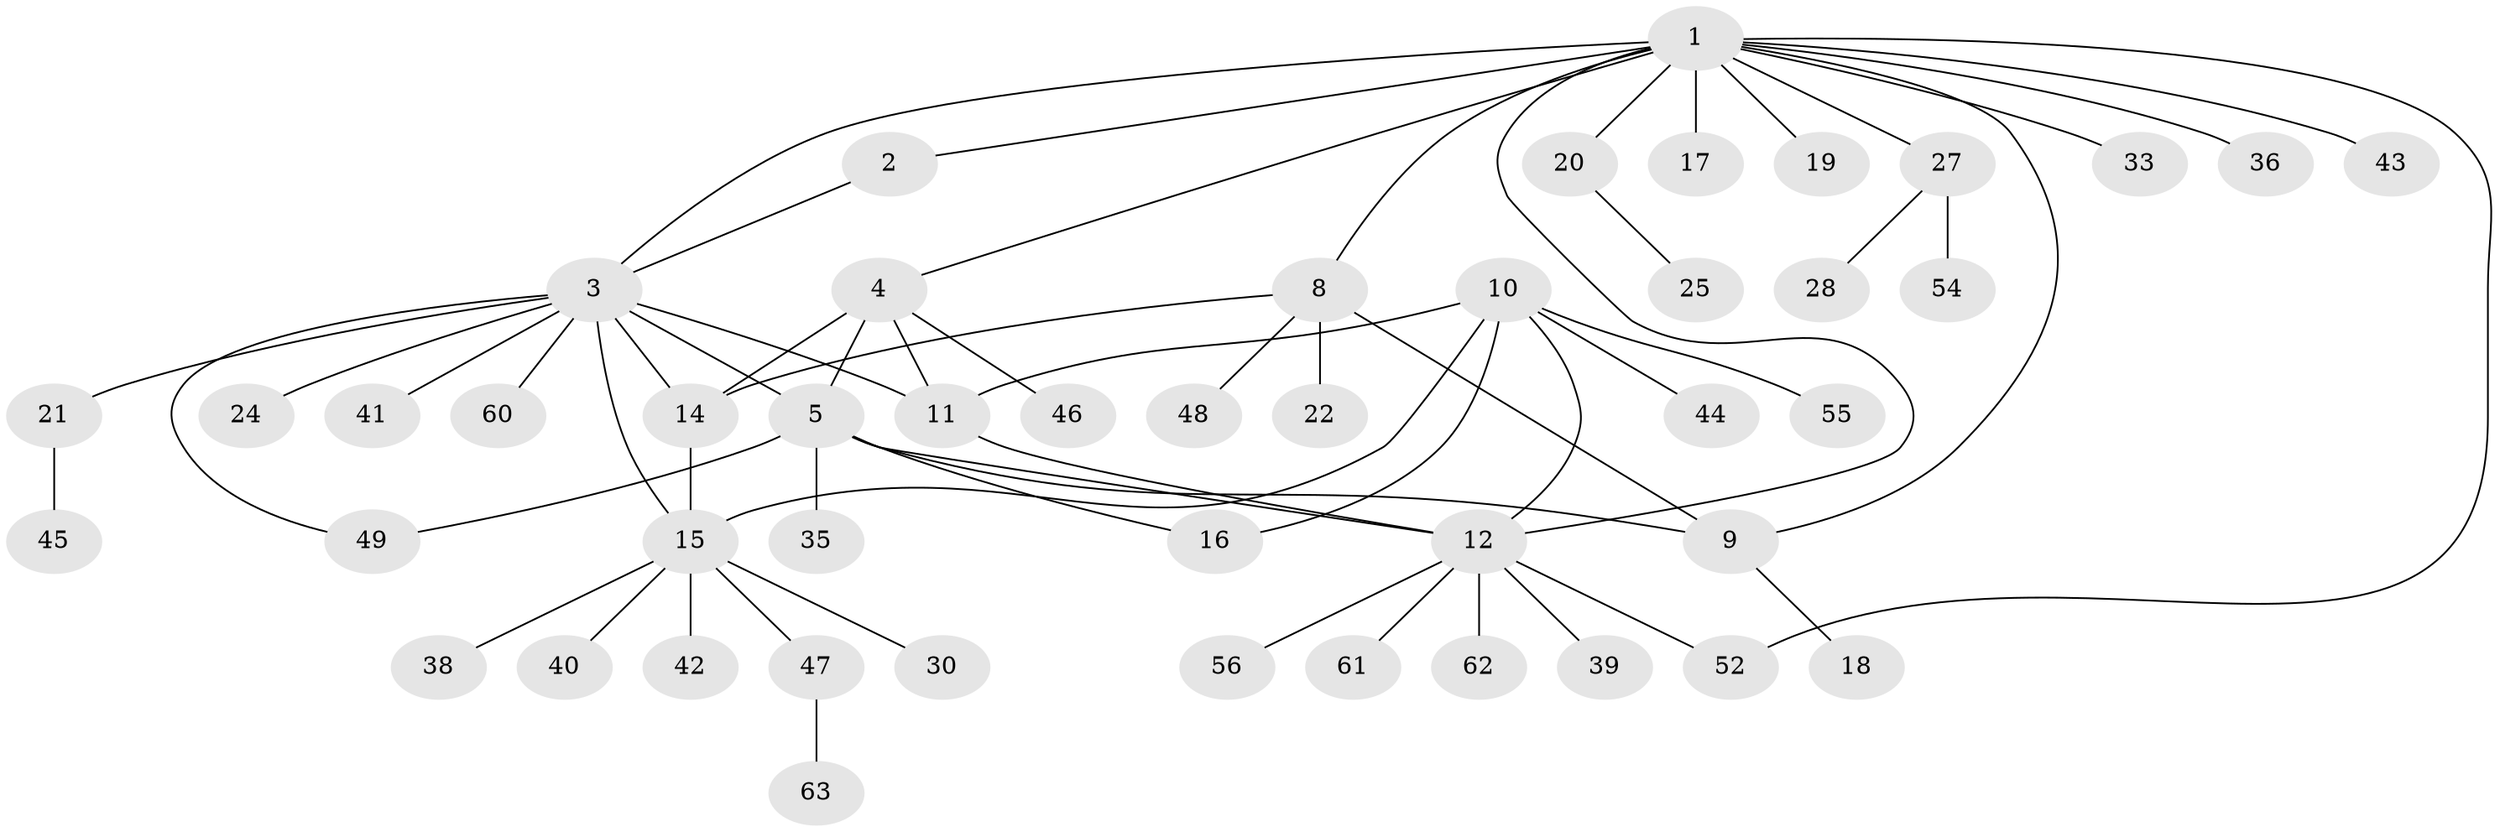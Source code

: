 // original degree distribution, {10: 0.015873015873015872, 3: 0.047619047619047616, 7: 0.047619047619047616, 6: 0.06349206349206349, 4: 0.06349206349206349, 5: 0.015873015873015872, 8: 0.031746031746031744, 2: 0.19047619047619047, 1: 0.5238095238095238}
// Generated by graph-tools (version 1.1) at 2025/11/02/27/25 16:11:37]
// undirected, 47 vertices, 61 edges
graph export_dot {
graph [start="1"]
  node [color=gray90,style=filled];
  1 [super="+7"];
  2 [super="+32"];
  3 [super="+13"];
  4 [super="+53"];
  5 [super="+6"];
  8 [super="+23"];
  9;
  10 [super="+31"];
  11 [super="+34"];
  12 [super="+50"];
  14;
  15 [super="+29"];
  16;
  17;
  18;
  19;
  20 [super="+37"];
  21 [super="+26"];
  22;
  24;
  25;
  27 [super="+58"];
  28;
  30;
  33;
  35;
  36;
  38;
  39;
  40;
  41;
  42;
  43;
  44;
  45;
  46 [super="+51"];
  47;
  48;
  49;
  52;
  54 [super="+57"];
  55;
  56 [super="+59"];
  60;
  61;
  62;
  63;
  1 -- 2;
  1 -- 3;
  1 -- 17;
  1 -- 19;
  1 -- 20 [weight=2];
  1 -- 33;
  1 -- 36;
  1 -- 52;
  1 -- 8;
  1 -- 9;
  1 -- 43;
  1 -- 12;
  1 -- 27;
  1 -- 4;
  2 -- 3;
  3 -- 5;
  3 -- 11;
  3 -- 49;
  3 -- 60;
  3 -- 21;
  3 -- 24;
  3 -- 41;
  3 -- 14;
  3 -- 15;
  4 -- 5 [weight=2];
  4 -- 11;
  4 -- 14;
  4 -- 46;
  5 -- 35;
  5 -- 49;
  5 -- 16;
  5 -- 9;
  5 -- 12;
  8 -- 9;
  8 -- 14;
  8 -- 22;
  8 -- 48;
  9 -- 18;
  10 -- 11;
  10 -- 12;
  10 -- 15;
  10 -- 16;
  10 -- 44;
  10 -- 55;
  11 -- 12;
  12 -- 39;
  12 -- 52;
  12 -- 56;
  12 -- 61;
  12 -- 62;
  14 -- 15;
  15 -- 30;
  15 -- 38;
  15 -- 40;
  15 -- 42;
  15 -- 47;
  20 -- 25;
  21 -- 45;
  27 -- 28;
  27 -- 54;
  47 -- 63;
}
